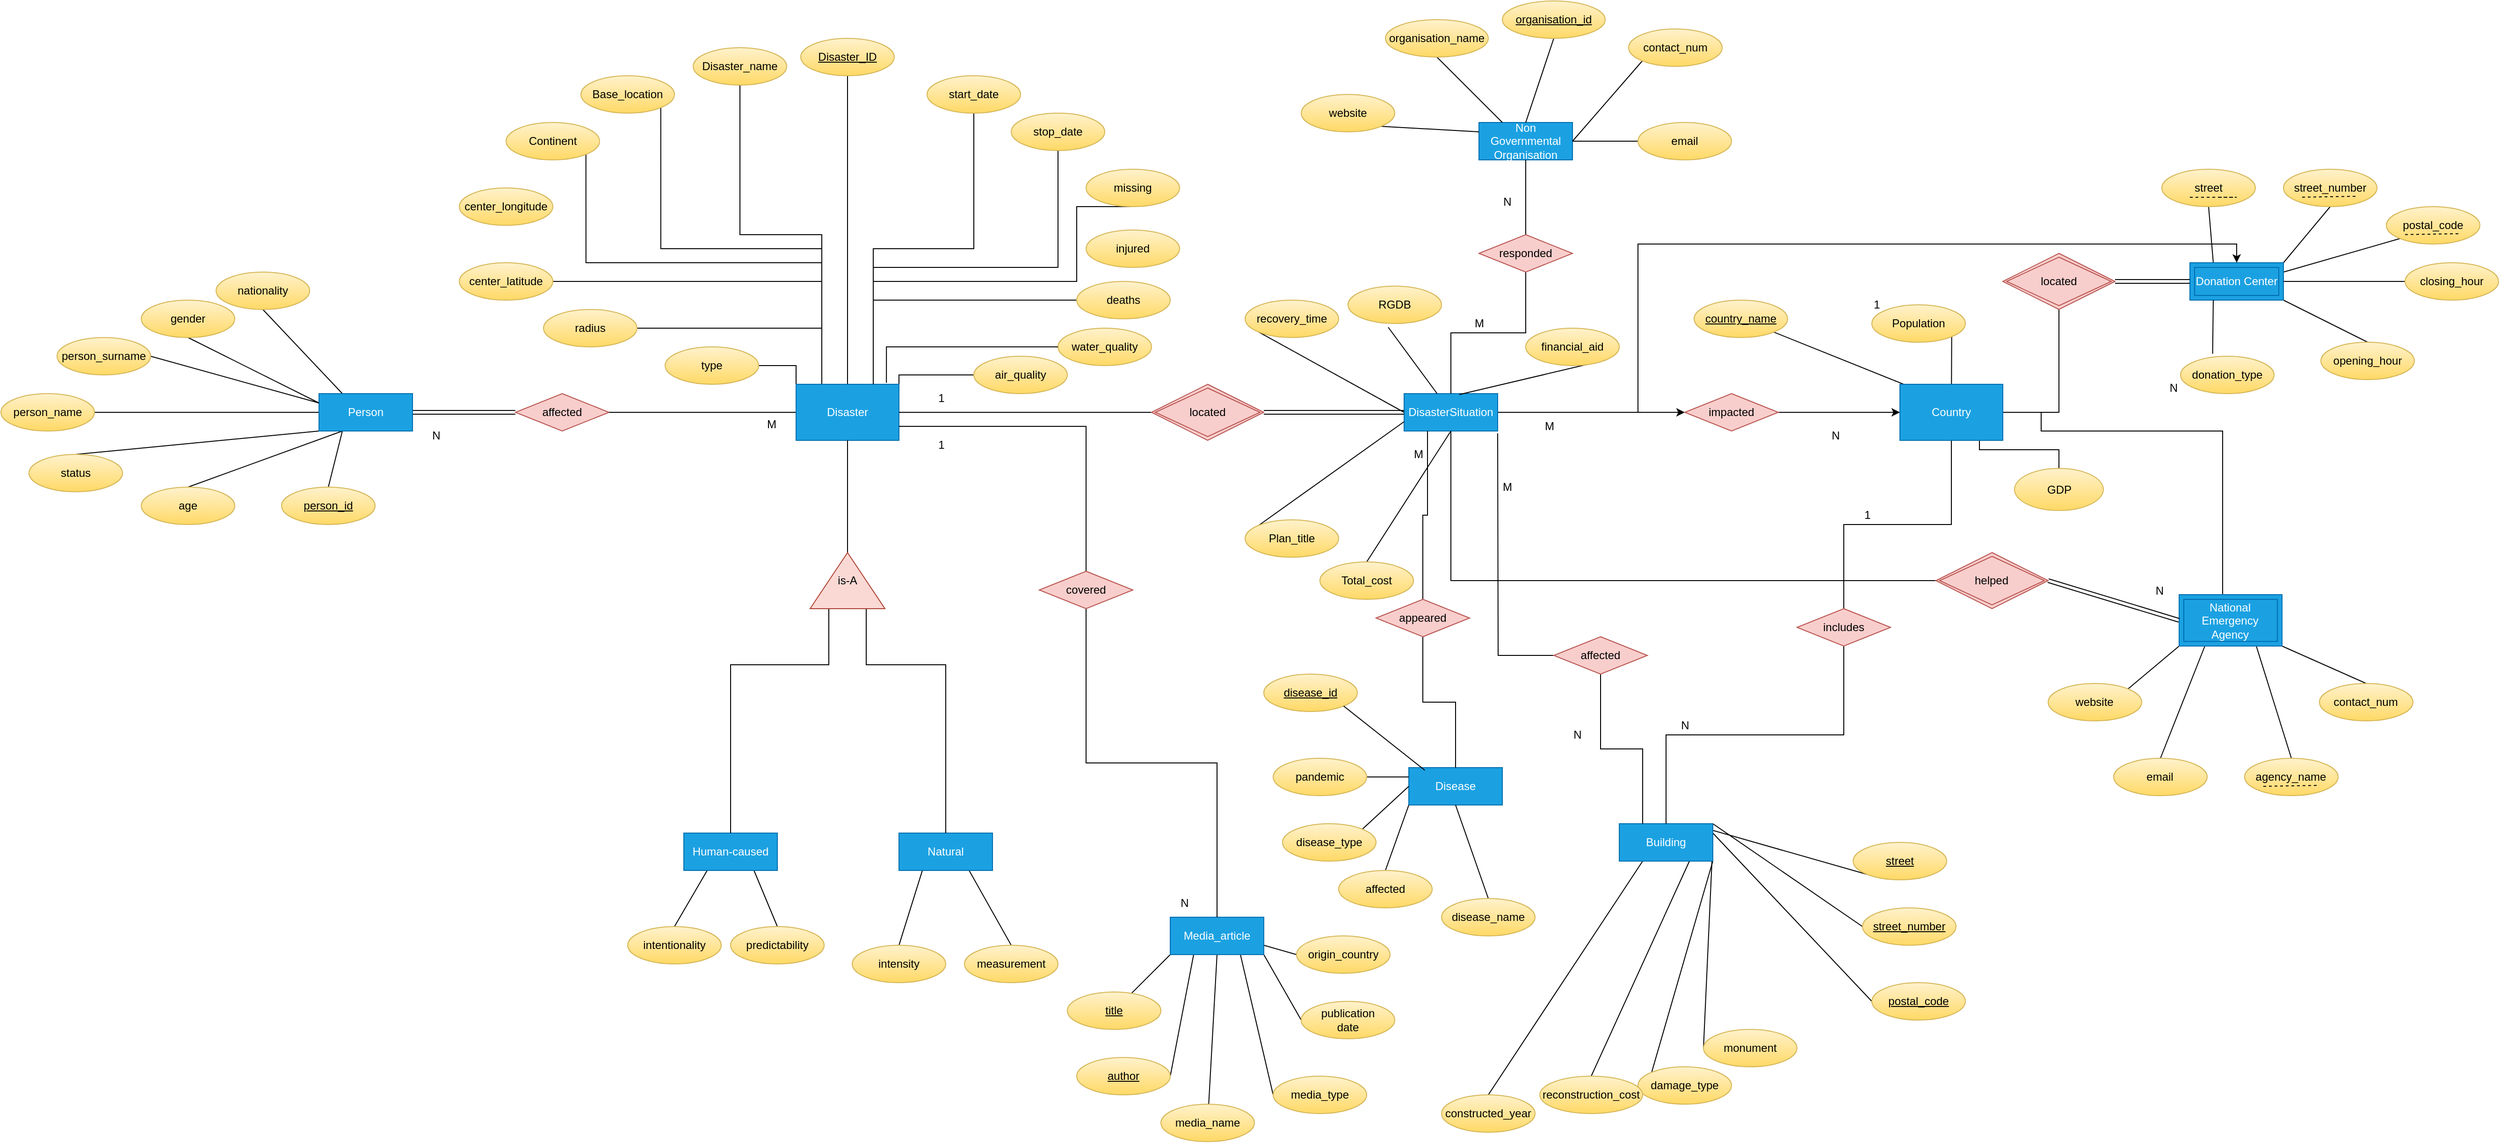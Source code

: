 <mxfile version="22.1.7" type="device">
  <diagram name="Σελίδα-1" id="XXK_sG6M0vR9gFs5EFHL">
    <mxGraphModel dx="2234" dy="1190" grid="1" gridSize="10" guides="1" tooltips="1" connect="1" arrows="1" fold="1" page="0" pageScale="1" pageWidth="827" pageHeight="1169" math="0" shadow="0">
      <root>
        <mxCell id="0" />
        <mxCell id="1" parent="0" />
        <mxCell id="qaQItvkB7voKcBvMmDc6-245" style="rounded=0;orthogonalLoop=1;jettySize=auto;html=1;exitX=1;exitY=1;exitDx=0;exitDy=0;entryX=0.5;entryY=0;entryDx=0;entryDy=0;endArrow=none;endFill=0;" parent="1" source="qaQItvkB7voKcBvMmDc6-5" target="qaQItvkB7voKcBvMmDc6-228" edge="1">
          <mxGeometry relative="1" as="geometry" />
        </mxCell>
        <mxCell id="qaQItvkB7voKcBvMmDc6-246" style="rounded=0;orthogonalLoop=1;jettySize=auto;html=1;exitX=1;exitY=0;exitDx=0;exitDy=0;entryX=0.5;entryY=1;entryDx=0;entryDy=0;endArrow=none;endFill=0;" parent="1" source="qaQItvkB7voKcBvMmDc6-5" target="qaQItvkB7voKcBvMmDc6-222" edge="1">
          <mxGeometry relative="1" as="geometry" />
        </mxCell>
        <mxCell id="qaQItvkB7voKcBvMmDc6-247" style="rounded=0;orthogonalLoop=1;jettySize=auto;html=1;exitX=0.25;exitY=0;exitDx=0;exitDy=0;entryX=0.5;entryY=1;entryDx=0;entryDy=0;endArrow=none;endFill=0;" parent="1" source="qaQItvkB7voKcBvMmDc6-5" target="qaQItvkB7voKcBvMmDc6-221" edge="1">
          <mxGeometry relative="1" as="geometry" />
        </mxCell>
        <mxCell id="qaQItvkB7voKcBvMmDc6-248" style="rounded=0;orthogonalLoop=1;jettySize=auto;html=1;exitX=1;exitY=0.25;exitDx=0;exitDy=0;entryX=0;entryY=1;entryDx=0;entryDy=0;endArrow=none;endFill=0;" parent="1" source="qaQItvkB7voKcBvMmDc6-5" target="qaQItvkB7voKcBvMmDc6-219" edge="1">
          <mxGeometry relative="1" as="geometry" />
        </mxCell>
        <mxCell id="qaQItvkB7voKcBvMmDc6-5" value="Donation Center" style="shape=ext;margin=3;double=1;whiteSpace=wrap;html=1;align=center;fillColor=#1ba1e2;fontColor=#ffffff;strokeColor=#006EAF;" parent="1" vertex="1">
          <mxGeometry x="1760" width="100" height="40" as="geometry" />
        </mxCell>
        <mxCell id="qaQItvkB7voKcBvMmDc6-72" style="edgeStyle=orthogonalEdgeStyle;rounded=0;orthogonalLoop=1;jettySize=auto;html=1;exitX=0;exitY=0.5;exitDx=0;exitDy=0;entryX=1;entryY=0.5;entryDx=0;entryDy=0;endArrow=none;endFill=0;shape=link;" parent="1" source="qaQItvkB7voKcBvMmDc6-11" target="qaQItvkB7voKcBvMmDc6-17" edge="1">
          <mxGeometry relative="1" as="geometry" />
        </mxCell>
        <mxCell id="qaQItvkB7voKcBvMmDc6-11" value="affected" style="shape=rhombus;perimeter=rhombusPerimeter;whiteSpace=wrap;html=1;align=center;fillColor=#f8cecc;strokeColor=#b85450;" parent="1" vertex="1">
          <mxGeometry x="-30" y="140" width="100" height="40" as="geometry" />
        </mxCell>
        <mxCell id="qaQItvkB7voKcBvMmDc6-32" style="edgeStyle=orthogonalEdgeStyle;rounded=0;orthogonalLoop=1;jettySize=auto;html=1;entryX=1;entryY=0.5;entryDx=0;entryDy=0;endArrow=none;endFill=0;" parent="1" source="qaQItvkB7voKcBvMmDc6-13" target="qaQItvkB7voKcBvMmDc6-11" edge="1">
          <mxGeometry relative="1" as="geometry" />
        </mxCell>
        <mxCell id="qaQItvkB7voKcBvMmDc6-157" style="edgeStyle=orthogonalEdgeStyle;rounded=0;orthogonalLoop=1;jettySize=auto;html=1;exitX=0.5;exitY=0;exitDx=0;exitDy=0;entryX=0.5;entryY=1;entryDx=0;entryDy=0;endArrow=none;endFill=0;" parent="1" source="qaQItvkB7voKcBvMmDc6-13" target="qaQItvkB7voKcBvMmDc6-15" edge="1">
          <mxGeometry relative="1" as="geometry" />
        </mxCell>
        <mxCell id="qaQItvkB7voKcBvMmDc6-159" style="edgeStyle=orthogonalEdgeStyle;rounded=0;orthogonalLoop=1;jettySize=auto;html=1;exitX=0.75;exitY=0;exitDx=0;exitDy=0;entryX=0.5;entryY=1;entryDx=0;entryDy=0;endArrow=none;endFill=0;" parent="1" source="qaQItvkB7voKcBvMmDc6-13" target="qaQItvkB7voKcBvMmDc6-154" edge="1">
          <mxGeometry relative="1" as="geometry" />
        </mxCell>
        <mxCell id="qaQItvkB7voKcBvMmDc6-160" style="edgeStyle=orthogonalEdgeStyle;rounded=0;orthogonalLoop=1;jettySize=auto;html=1;exitX=0.25;exitY=0;exitDx=0;exitDy=0;entryX=0.5;entryY=1;entryDx=0;entryDy=0;endArrow=none;endFill=0;" parent="1" source="qaQItvkB7voKcBvMmDc6-13" target="qaQItvkB7voKcBvMmDc6-150" edge="1">
          <mxGeometry relative="1" as="geometry" />
        </mxCell>
        <mxCell id="qaQItvkB7voKcBvMmDc6-161" style="edgeStyle=orthogonalEdgeStyle;rounded=0;orthogonalLoop=1;jettySize=auto;html=1;exitX=0.75;exitY=0;exitDx=0;exitDy=0;endArrow=none;endFill=0;" parent="1" source="qaQItvkB7voKcBvMmDc6-13" target="qaQItvkB7voKcBvMmDc6-82" edge="1">
          <mxGeometry relative="1" as="geometry" />
        </mxCell>
        <mxCell id="qaQItvkB7voKcBvMmDc6-162" style="edgeStyle=orthogonalEdgeStyle;rounded=0;orthogonalLoop=1;jettySize=auto;html=1;exitX=1;exitY=0;exitDx=0;exitDy=0;entryX=0;entryY=0.5;entryDx=0;entryDy=0;endArrow=none;endFill=0;" parent="1" source="qaQItvkB7voKcBvMmDc6-13" target="qaQItvkB7voKcBvMmDc6-145" edge="1">
          <mxGeometry relative="1" as="geometry">
            <Array as="points">
              <mxPoint x="380" y="120" />
            </Array>
          </mxGeometry>
        </mxCell>
        <mxCell id="qaQItvkB7voKcBvMmDc6-163" style="edgeStyle=orthogonalEdgeStyle;rounded=0;orthogonalLoop=1;jettySize=auto;html=1;exitX=0;exitY=0;exitDx=0;exitDy=0;entryX=1;entryY=0.5;entryDx=0;entryDy=0;endArrow=none;endFill=0;" parent="1" source="qaQItvkB7voKcBvMmDc6-13" target="qaQItvkB7voKcBvMmDc6-146" edge="1">
          <mxGeometry relative="1" as="geometry" />
        </mxCell>
        <mxCell id="qaQItvkB7voKcBvMmDc6-164" style="edgeStyle=orthogonalEdgeStyle;rounded=0;orthogonalLoop=1;jettySize=auto;html=1;exitX=0.25;exitY=0;exitDx=0;exitDy=0;entryX=1;entryY=1;entryDx=0;entryDy=0;endArrow=none;endFill=0;" parent="1" source="qaQItvkB7voKcBvMmDc6-13" target="qaQItvkB7voKcBvMmDc6-133" edge="1">
          <mxGeometry relative="1" as="geometry" />
        </mxCell>
        <mxCell id="qaQItvkB7voKcBvMmDc6-165" style="edgeStyle=orthogonalEdgeStyle;rounded=0;orthogonalLoop=1;jettySize=auto;html=1;exitX=0.25;exitY=0;exitDx=0;exitDy=0;entryX=1;entryY=1;entryDx=0;entryDy=0;endArrow=none;endFill=0;" parent="1" source="qaQItvkB7voKcBvMmDc6-13" target="qaQItvkB7voKcBvMmDc6-152" edge="1">
          <mxGeometry relative="1" as="geometry">
            <Array as="points">
              <mxPoint x="298" />
              <mxPoint x="45" />
            </Array>
          </mxGeometry>
        </mxCell>
        <mxCell id="qaQItvkB7voKcBvMmDc6-166" style="rounded=0;orthogonalLoop=1;jettySize=auto;html=1;exitX=0.25;exitY=0;exitDx=0;exitDy=0;entryX=1;entryY=0.5;entryDx=0;entryDy=0;edgeStyle=orthogonalEdgeStyle;endArrow=none;endFill=0;" parent="1" source="qaQItvkB7voKcBvMmDc6-13" target="qaQItvkB7voKcBvMmDc6-147" edge="1">
          <mxGeometry relative="1" as="geometry" />
        </mxCell>
        <mxCell id="qaQItvkB7voKcBvMmDc6-167" style="edgeStyle=orthogonalEdgeStyle;rounded=0;orthogonalLoop=1;jettySize=auto;html=1;exitX=0.25;exitY=0;exitDx=0;exitDy=0;entryX=1;entryY=0.5;entryDx=0;entryDy=0;endArrow=none;endFill=0;" parent="1" source="qaQItvkB7voKcBvMmDc6-13" target="qaQItvkB7voKcBvMmDc6-151" edge="1">
          <mxGeometry relative="1" as="geometry" />
        </mxCell>
        <mxCell id="qaQItvkB7voKcBvMmDc6-13" value="Disaster" style="whiteSpace=wrap;html=1;align=center;fillColor=#1ba1e2;strokeColor=#006EAF;fontColor=#ffffff;" parent="1" vertex="1">
          <mxGeometry x="270" y="130" width="110" height="60" as="geometry" />
        </mxCell>
        <mxCell id="qaQItvkB7voKcBvMmDc6-15" value="Disaster_ID" style="ellipse;whiteSpace=wrap;html=1;align=center;fontStyle=4;fillColor=#fff2cc;gradientColor=#ffd966;strokeColor=#d6b656;" parent="1" vertex="1">
          <mxGeometry x="275" y="-240" width="100" height="40" as="geometry" />
        </mxCell>
        <mxCell id="qaQItvkB7voKcBvMmDc6-196" style="rounded=0;orthogonalLoop=1;jettySize=auto;html=1;exitX=0.5;exitY=1;exitDx=0;exitDy=0;endArrow=none;endFill=0;" parent="1" source="qaQItvkB7voKcBvMmDc6-16" target="qaQItvkB7voKcBvMmDc6-190" edge="1">
          <mxGeometry relative="1" as="geometry" />
        </mxCell>
        <mxCell id="qaQItvkB7voKcBvMmDc6-197" style="rounded=0;orthogonalLoop=1;jettySize=auto;html=1;exitX=0.75;exitY=1;exitDx=0;exitDy=0;entryX=0;entryY=0.5;entryDx=0;entryDy=0;endArrow=none;endFill=0;" parent="1" source="qaQItvkB7voKcBvMmDc6-16" target="qaQItvkB7voKcBvMmDc6-189" edge="1">
          <mxGeometry relative="1" as="geometry" />
        </mxCell>
        <mxCell id="qaQItvkB7voKcBvMmDc6-198" style="rounded=0;orthogonalLoop=1;jettySize=auto;html=1;exitX=0.25;exitY=1;exitDx=0;exitDy=0;entryX=1;entryY=0.5;entryDx=0;entryDy=0;endArrow=none;endFill=0;" parent="1" source="qaQItvkB7voKcBvMmDc6-16" target="qaQItvkB7voKcBvMmDc6-188" edge="1">
          <mxGeometry relative="1" as="geometry" />
        </mxCell>
        <mxCell id="qaQItvkB7voKcBvMmDc6-199" style="rounded=0;orthogonalLoop=1;jettySize=auto;html=1;exitX=1;exitY=1;exitDx=0;exitDy=0;entryX=0;entryY=0.5;entryDx=0;entryDy=0;endArrow=none;endFill=0;" parent="1" source="qaQItvkB7voKcBvMmDc6-16" target="qaQItvkB7voKcBvMmDc6-191" edge="1">
          <mxGeometry relative="1" as="geometry" />
        </mxCell>
        <mxCell id="qaQItvkB7voKcBvMmDc6-200" style="rounded=0;orthogonalLoop=1;jettySize=auto;html=1;exitX=0;exitY=1;exitDx=0;exitDy=0;endArrow=none;endFill=0;" parent="1" source="qaQItvkB7voKcBvMmDc6-16" target="qaQItvkB7voKcBvMmDc6-187" edge="1">
          <mxGeometry relative="1" as="geometry" />
        </mxCell>
        <mxCell id="qaQItvkB7voKcBvMmDc6-201" style="rounded=0;orthogonalLoop=1;jettySize=auto;html=1;exitX=1;exitY=0.75;exitDx=0;exitDy=0;entryX=0;entryY=0.5;entryDx=0;entryDy=0;endArrow=none;endFill=0;" parent="1" source="qaQItvkB7voKcBvMmDc6-16" target="qaQItvkB7voKcBvMmDc6-192" edge="1">
          <mxGeometry relative="1" as="geometry" />
        </mxCell>
        <mxCell id="qaQItvkB7voKcBvMmDc6-16" value="Media_article" style="whiteSpace=wrap;html=1;align=center;fillColor=#1ba1e2;strokeColor=#006EAF;fontColor=#ffffff;" parent="1" vertex="1">
          <mxGeometry x="670" y="700" width="100" height="40" as="geometry" />
        </mxCell>
        <mxCell id="qaQItvkB7voKcBvMmDc6-176" style="rounded=0;orthogonalLoop=1;jettySize=auto;html=1;exitX=0.25;exitY=0;exitDx=0;exitDy=0;entryX=0.5;entryY=1;entryDx=0;entryDy=0;endArrow=none;endFill=0;" parent="1" source="qaQItvkB7voKcBvMmDc6-17" target="qaQItvkB7voKcBvMmDc6-169" edge="1">
          <mxGeometry relative="1" as="geometry" />
        </mxCell>
        <mxCell id="qaQItvkB7voKcBvMmDc6-180" style="edgeStyle=orthogonalEdgeStyle;rounded=0;orthogonalLoop=1;jettySize=auto;html=1;exitX=0;exitY=0.5;exitDx=0;exitDy=0;entryX=1;entryY=0.5;entryDx=0;entryDy=0;endArrow=none;endFill=0;" parent="1" source="qaQItvkB7voKcBvMmDc6-17" target="qaQItvkB7voKcBvMmDc6-137" edge="1">
          <mxGeometry relative="1" as="geometry" />
        </mxCell>
        <mxCell id="qaQItvkB7voKcBvMmDc6-181" style="rounded=0;orthogonalLoop=1;jettySize=auto;html=1;exitX=0;exitY=0.25;exitDx=0;exitDy=0;entryX=0.5;entryY=1;entryDx=0;entryDy=0;endArrow=none;endFill=0;" parent="1" source="qaQItvkB7voKcBvMmDc6-17" target="qaQItvkB7voKcBvMmDc6-135" edge="1">
          <mxGeometry relative="1" as="geometry" />
        </mxCell>
        <mxCell id="qaQItvkB7voKcBvMmDc6-182" style="rounded=0;orthogonalLoop=1;jettySize=auto;html=1;exitX=0.25;exitY=1;exitDx=0;exitDy=0;entryX=0.5;entryY=0;entryDx=0;entryDy=0;endArrow=none;endFill=0;" parent="1" source="qaQItvkB7voKcBvMmDc6-17" target="qaQItvkB7voKcBvMmDc6-171" edge="1">
          <mxGeometry relative="1" as="geometry" />
        </mxCell>
        <mxCell id="qaQItvkB7voKcBvMmDc6-183" style="rounded=0;orthogonalLoop=1;jettySize=auto;html=1;exitX=0;exitY=1;exitDx=0;exitDy=0;entryX=0.5;entryY=0;entryDx=0;entryDy=0;endArrow=none;endFill=0;" parent="1" source="qaQItvkB7voKcBvMmDc6-17" target="qaQItvkB7voKcBvMmDc6-136" edge="1">
          <mxGeometry relative="1" as="geometry" />
        </mxCell>
        <mxCell id="qaQItvkB7voKcBvMmDc6-184" style="rounded=0;orthogonalLoop=1;jettySize=auto;html=1;exitX=0.25;exitY=1;exitDx=0;exitDy=0;entryX=0.5;entryY=0;entryDx=0;entryDy=0;endArrow=none;endFill=0;" parent="1" source="qaQItvkB7voKcBvMmDc6-17" target="qaQItvkB7voKcBvMmDc6-172" edge="1">
          <mxGeometry relative="1" as="geometry" />
        </mxCell>
        <mxCell id="qaQItvkB7voKcBvMmDc6-17" value="Person" style="whiteSpace=wrap;html=1;align=center;fillColor=#1ba1e2;strokeColor=#006EAF;fontColor=#ffffff;" parent="1" vertex="1">
          <mxGeometry x="-240" y="140" width="100" height="40" as="geometry" />
        </mxCell>
        <mxCell id="qaQItvkB7voKcBvMmDc6-131" style="rounded=0;orthogonalLoop=1;jettySize=auto;html=1;exitX=0.75;exitY=1;exitDx=0;exitDy=0;entryX=0.5;entryY=0;entryDx=0;entryDy=0;endArrow=none;endFill=0;" parent="1" source="qaQItvkB7voKcBvMmDc6-18" target="qaQItvkB7voKcBvMmDc6-125" edge="1">
          <mxGeometry relative="1" as="geometry" />
        </mxCell>
        <mxCell id="qaQItvkB7voKcBvMmDc6-132" style="rounded=0;orthogonalLoop=1;jettySize=auto;html=1;exitX=0.25;exitY=1;exitDx=0;exitDy=0;entryX=0.5;entryY=0;entryDx=0;entryDy=0;endArrow=none;endFill=0;" parent="1" source="qaQItvkB7voKcBvMmDc6-18" target="qaQItvkB7voKcBvMmDc6-124" edge="1">
          <mxGeometry relative="1" as="geometry" />
        </mxCell>
        <mxCell id="qaQItvkB7voKcBvMmDc6-18" value="Human-caused" style="whiteSpace=wrap;html=1;align=center;fillColor=#1ba1e2;strokeColor=#006EAF;fontColor=#ffffff;" parent="1" vertex="1">
          <mxGeometry x="150" y="610" width="100" height="40" as="geometry" />
        </mxCell>
        <mxCell id="qaQItvkB7voKcBvMmDc6-129" style="rounded=0;orthogonalLoop=1;jettySize=auto;html=1;exitX=0.75;exitY=1;exitDx=0;exitDy=0;entryX=0.5;entryY=0;entryDx=0;entryDy=0;endArrow=none;endFill=0;" parent="1" source="qaQItvkB7voKcBvMmDc6-19" target="qaQItvkB7voKcBvMmDc6-127" edge="1">
          <mxGeometry relative="1" as="geometry" />
        </mxCell>
        <mxCell id="qaQItvkB7voKcBvMmDc6-130" style="rounded=0;orthogonalLoop=1;jettySize=auto;html=1;exitX=0.25;exitY=1;exitDx=0;exitDy=0;entryX=0.5;entryY=0;entryDx=0;entryDy=0;endArrow=none;endFill=0;" parent="1" source="qaQItvkB7voKcBvMmDc6-19" target="qaQItvkB7voKcBvMmDc6-126" edge="1">
          <mxGeometry relative="1" as="geometry" />
        </mxCell>
        <mxCell id="qaQItvkB7voKcBvMmDc6-19" value="Natural" style="whiteSpace=wrap;html=1;align=center;fillColor=#1ba1e2;strokeColor=#006EAF;fontColor=#ffffff;" parent="1" vertex="1">
          <mxGeometry x="380" y="610" width="100" height="40" as="geometry" />
        </mxCell>
        <mxCell id="qaQItvkB7voKcBvMmDc6-42" style="edgeStyle=orthogonalEdgeStyle;rounded=0;orthogonalLoop=1;jettySize=auto;html=1;exitX=0.5;exitY=0;exitDx=0;exitDy=0;entryX=0.5;entryY=1;entryDx=0;entryDy=0;endArrow=none;endFill=0;" parent="1" source="qaQItvkB7voKcBvMmDc6-58" target="st0b_2_PCcB2jMEgGyTH-7" edge="1">
          <mxGeometry relative="1" as="geometry" />
        </mxCell>
        <mxCell id="qaQItvkB7voKcBvMmDc6-275" style="rounded=0;orthogonalLoop=1;jettySize=auto;html=1;exitX=0.75;exitY=0;exitDx=0;exitDy=0;entryX=0;entryY=1;entryDx=0;entryDy=0;endArrow=none;endFill=0;" parent="1" source="qaQItvkB7voKcBvMmDc6-20" target="qaQItvkB7voKcBvMmDc6-266" edge="1">
          <mxGeometry relative="1" as="geometry" />
        </mxCell>
        <mxCell id="qaQItvkB7voKcBvMmDc6-276" style="rounded=0;orthogonalLoop=1;jettySize=auto;html=1;exitX=1;exitY=0;exitDx=0;exitDy=0;entryX=0;entryY=0.5;entryDx=0;entryDy=0;endArrow=none;endFill=0;" parent="1" source="qaQItvkB7voKcBvMmDc6-20" target="qaQItvkB7voKcBvMmDc6-267" edge="1">
          <mxGeometry relative="1" as="geometry" />
        </mxCell>
        <mxCell id="qaQItvkB7voKcBvMmDc6-277" style="rounded=0;orthogonalLoop=1;jettySize=auto;html=1;exitX=1;exitY=0.25;exitDx=0;exitDy=0;entryX=0;entryY=0.5;entryDx=0;entryDy=0;endArrow=none;endFill=0;" parent="1" source="qaQItvkB7voKcBvMmDc6-20" target="qaQItvkB7voKcBvMmDc6-268" edge="1">
          <mxGeometry relative="1" as="geometry" />
        </mxCell>
        <mxCell id="qaQItvkB7voKcBvMmDc6-278" style="rounded=0;orthogonalLoop=1;jettySize=auto;html=1;exitX=1;exitY=0.5;exitDx=0;exitDy=0;entryX=0;entryY=0.5;entryDx=0;entryDy=0;endArrow=none;endFill=0;" parent="1" source="qaQItvkB7voKcBvMmDc6-20" target="qaQItvkB7voKcBvMmDc6-270" edge="1">
          <mxGeometry relative="1" as="geometry" />
        </mxCell>
        <mxCell id="qaQItvkB7voKcBvMmDc6-279" style="rounded=0;orthogonalLoop=1;jettySize=auto;html=1;exitX=1;exitY=1;exitDx=0;exitDy=0;entryX=0;entryY=0;entryDx=0;entryDy=0;endArrow=none;endFill=0;" parent="1" source="qaQItvkB7voKcBvMmDc6-20" target="qaQItvkB7voKcBvMmDc6-269" edge="1">
          <mxGeometry relative="1" as="geometry" />
        </mxCell>
        <mxCell id="qaQItvkB7voKcBvMmDc6-280" style="rounded=0;orthogonalLoop=1;jettySize=auto;html=1;exitX=0.75;exitY=1;exitDx=0;exitDy=0;entryX=0.5;entryY=0;entryDx=0;entryDy=0;endArrow=none;endFill=0;" parent="1" source="qaQItvkB7voKcBvMmDc6-20" target="qaQItvkB7voKcBvMmDc6-272" edge="1">
          <mxGeometry relative="1" as="geometry" />
        </mxCell>
        <mxCell id="qaQItvkB7voKcBvMmDc6-281" style="rounded=0;orthogonalLoop=1;jettySize=auto;html=1;exitX=0.25;exitY=1;exitDx=0;exitDy=0;entryX=0.5;entryY=0;entryDx=0;entryDy=0;endArrow=none;endFill=0;" parent="1" source="qaQItvkB7voKcBvMmDc6-20" target="qaQItvkB7voKcBvMmDc6-271" edge="1">
          <mxGeometry relative="1" as="geometry" />
        </mxCell>
        <mxCell id="qaQItvkB7voKcBvMmDc6-20" value="Building" style="whiteSpace=wrap;html=1;align=center;fillColor=#1ba1e2;strokeColor=#006EAF;fontColor=#ffffff;" parent="1" vertex="1">
          <mxGeometry x="1150" y="600" width="100" height="40" as="geometry" />
        </mxCell>
        <mxCell id="qaQItvkB7voKcBvMmDc6-39" style="edgeStyle=orthogonalEdgeStyle;rounded=0;orthogonalLoop=1;jettySize=auto;html=1;exitX=0;exitY=0.5;exitDx=0;exitDy=0;entryX=1;entryY=0.5;entryDx=0;entryDy=0;endArrow=none;endFill=0;" parent="1" source="st0b_2_PCcB2jMEgGyTH-15" target="qaQItvkB7voKcBvMmDc6-13" edge="1">
          <mxGeometry relative="1" as="geometry">
            <mxPoint x="370" y="170" as="targetPoint" />
            <mxPoint x="720" y="160" as="sourcePoint" />
          </mxGeometry>
        </mxCell>
        <mxCell id="st0b_2_PCcB2jMEgGyTH-12" style="edgeStyle=orthogonalEdgeStyle;rounded=0;orthogonalLoop=1;jettySize=auto;html=1;" edge="1" parent="1" source="qaQItvkB7voKcBvMmDc6-21" target="st0b_2_PCcB2jMEgGyTH-11">
          <mxGeometry relative="1" as="geometry" />
        </mxCell>
        <mxCell id="st0b_2_PCcB2jMEgGyTH-19" style="edgeStyle=orthogonalEdgeStyle;rounded=0;orthogonalLoop=1;jettySize=auto;html=1;entryX=0.5;entryY=0;entryDx=0;entryDy=0;" edge="1" parent="1" source="qaQItvkB7voKcBvMmDc6-21" target="qaQItvkB7voKcBvMmDc6-5">
          <mxGeometry relative="1" as="geometry">
            <Array as="points">
              <mxPoint x="1170" y="160" />
              <mxPoint x="1170" y="-20" />
              <mxPoint x="1810" y="-20" />
            </Array>
          </mxGeometry>
        </mxCell>
        <mxCell id="st0b_2_PCcB2jMEgGyTH-20" style="edgeStyle=orthogonalEdgeStyle;rounded=0;orthogonalLoop=1;jettySize=auto;html=1;entryX=0;entryY=0.5;entryDx=0;entryDy=0;endArrow=none;endFill=0;" edge="1" parent="1" source="qaQItvkB7voKcBvMmDc6-21" target="qaQItvkB7voKcBvMmDc6-103">
          <mxGeometry relative="1" as="geometry">
            <Array as="points">
              <mxPoint x="1140" y="340" />
              <mxPoint x="1470" y="340" />
              <mxPoint x="1470" y="330" />
            </Array>
          </mxGeometry>
        </mxCell>
        <mxCell id="qaQItvkB7voKcBvMmDc6-21" value="DisasterSituation" style="whiteSpace=wrap;html=1;align=center;fillColor=#1ba1e2;strokeColor=#006EAF;fontColor=#ffffff;" parent="1" vertex="1">
          <mxGeometry x="920" y="140" width="100" height="40" as="geometry" />
        </mxCell>
        <mxCell id="qaQItvkB7voKcBvMmDc6-33" value="M" style="resizable=0;html=1;whiteSpace=wrap;align=right;verticalAlign=bottom;" parent="1" connectable="0" vertex="1">
          <mxGeometry x="250" y="100" as="geometry">
            <mxPoint y="81" as="offset" />
          </mxGeometry>
        </mxCell>
        <mxCell id="qaQItvkB7voKcBvMmDc6-40" value="Disease" style="whiteSpace=wrap;html=1;align=center;fillColor=#1ba1e2;strokeColor=#006EAF;fontColor=#ffffff;" parent="1" vertex="1">
          <mxGeometry x="925" y="540" width="100" height="40" as="geometry" />
        </mxCell>
        <mxCell id="qaQItvkB7voKcBvMmDc6-45" value="Non Governmental Organisation" style="whiteSpace=wrap;html=1;align=center;fillColor=#1ba1e2;strokeColor=#006EAF;fontColor=#ffffff;" parent="1" vertex="1">
          <mxGeometry x="1000" y="-150" width="100" height="40" as="geometry" />
        </mxCell>
        <mxCell id="qaQItvkB7voKcBvMmDc6-240" style="rounded=0;orthogonalLoop=1;jettySize=auto;html=1;exitX=0;exitY=1;exitDx=0;exitDy=0;entryX=1;entryY=0;entryDx=0;entryDy=0;endArrow=none;endFill=0;" parent="1" source="qaQItvkB7voKcBvMmDc6-47" target="qaQItvkB7voKcBvMmDc6-224" edge="1">
          <mxGeometry relative="1" as="geometry" />
        </mxCell>
        <mxCell id="qaQItvkB7voKcBvMmDc6-241" style="rounded=0;orthogonalLoop=1;jettySize=auto;html=1;exitX=0.25;exitY=1;exitDx=0;exitDy=0;entryX=0.5;entryY=0;entryDx=0;entryDy=0;endArrow=none;endFill=0;" parent="1" source="qaQItvkB7voKcBvMmDc6-47" target="qaQItvkB7voKcBvMmDc6-226" edge="1">
          <mxGeometry relative="1" as="geometry" />
        </mxCell>
        <mxCell id="qaQItvkB7voKcBvMmDc6-242" style="rounded=0;orthogonalLoop=1;jettySize=auto;html=1;exitX=0.75;exitY=1;exitDx=0;exitDy=0;entryX=0.5;entryY=0;entryDx=0;entryDy=0;endArrow=none;endFill=0;" parent="1" source="qaQItvkB7voKcBvMmDc6-47" target="qaQItvkB7voKcBvMmDc6-225" edge="1">
          <mxGeometry relative="1" as="geometry" />
        </mxCell>
        <mxCell id="qaQItvkB7voKcBvMmDc6-243" style="rounded=0;orthogonalLoop=1;jettySize=auto;html=1;exitX=1;exitY=1;exitDx=0;exitDy=0;entryX=0.5;entryY=0;entryDx=0;entryDy=0;endArrow=none;endFill=0;" parent="1" source="qaQItvkB7voKcBvMmDc6-47" target="qaQItvkB7voKcBvMmDc6-223" edge="1">
          <mxGeometry relative="1" as="geometry" />
        </mxCell>
        <mxCell id="st0b_2_PCcB2jMEgGyTH-14" style="edgeStyle=orthogonalEdgeStyle;rounded=0;orthogonalLoop=1;jettySize=auto;html=1;endArrow=none;endFill=0;" edge="1" parent="1" source="qaQItvkB7voKcBvMmDc6-47">
          <mxGeometry relative="1" as="geometry">
            <mxPoint x="1600" y="160" as="targetPoint" />
            <Array as="points">
              <mxPoint x="1795" y="180" />
              <mxPoint x="1601" y="180" />
            </Array>
          </mxGeometry>
        </mxCell>
        <mxCell id="qaQItvkB7voKcBvMmDc6-47" value="National Emergency Agency" style="shape=ext;margin=3;double=1;whiteSpace=wrap;html=1;align=center;fillColor=#1ba1e2;fontColor=#ffffff;strokeColor=#006EAF;" parent="1" vertex="1">
          <mxGeometry x="1748.49" y="355" width="110" height="55" as="geometry" />
        </mxCell>
        <mxCell id="qaQItvkB7voKcBvMmDc6-193" style="edgeStyle=orthogonalEdgeStyle;rounded=0;orthogonalLoop=1;jettySize=auto;html=1;exitX=1;exitY=0.5;exitDx=0;exitDy=0;entryX=0;entryY=0.5;entryDx=0;entryDy=0;endArrow=none;endFill=0;shape=link;" parent="1" source="st0b_2_PCcB2jMEgGyTH-15" target="qaQItvkB7voKcBvMmDc6-21" edge="1">
          <mxGeometry relative="1" as="geometry">
            <mxPoint x="930" y="160.444" as="targetPoint" />
            <mxPoint x="820" y="160" as="sourcePoint" />
          </mxGeometry>
        </mxCell>
        <mxCell id="qaQItvkB7voKcBvMmDc6-59" value="" style="edgeStyle=orthogonalEdgeStyle;rounded=0;orthogonalLoop=1;jettySize=auto;html=1;exitX=0.5;exitY=0;exitDx=0;exitDy=0;entryX=0.5;entryY=1;entryDx=0;entryDy=0;endArrow=none;endFill=0;" parent="1" source="qaQItvkB7voKcBvMmDc6-20" target="qaQItvkB7voKcBvMmDc6-58" edge="1">
          <mxGeometry relative="1" as="geometry">
            <mxPoint x="1250" y="410" as="sourcePoint" />
            <mxPoint x="1135" y="150" as="targetPoint" />
          </mxGeometry>
        </mxCell>
        <mxCell id="qaQItvkB7voKcBvMmDc6-58" value="includes" style="shape=rhombus;perimeter=rhombusPerimeter;whiteSpace=wrap;html=1;align=center;fillColor=#f8cecc;strokeColor=#b85450;" parent="1" vertex="1">
          <mxGeometry x="1340" y="370" width="100" height="40" as="geometry" />
        </mxCell>
        <mxCell id="qaQItvkB7voKcBvMmDc6-61" style="edgeStyle=orthogonalEdgeStyle;rounded=0;orthogonalLoop=1;jettySize=auto;html=1;exitX=0.5;exitY=1;exitDx=0;exitDy=0;entryX=0.5;entryY=0;entryDx=0;entryDy=0;endArrow=none;endFill=0;" parent="1" source="qaQItvkB7voKcBvMmDc6-60" target="qaQItvkB7voKcBvMmDc6-40" edge="1">
          <mxGeometry relative="1" as="geometry" />
        </mxCell>
        <mxCell id="qaQItvkB7voKcBvMmDc6-62" style="edgeStyle=orthogonalEdgeStyle;rounded=0;orthogonalLoop=1;jettySize=auto;html=1;exitX=0.5;exitY=0;exitDx=0;exitDy=0;entryX=0.25;entryY=1;entryDx=0;entryDy=0;endArrow=none;endFill=0;" parent="1" source="qaQItvkB7voKcBvMmDc6-60" target="qaQItvkB7voKcBvMmDc6-21" edge="1">
          <mxGeometry relative="1" as="geometry" />
        </mxCell>
        <mxCell id="qaQItvkB7voKcBvMmDc6-60" value="appeared" style="shape=rhombus;perimeter=rhombusPerimeter;whiteSpace=wrap;html=1;align=center;fillColor=#f8cecc;strokeColor=#b85450;" parent="1" vertex="1">
          <mxGeometry x="890" y="360" width="100" height="40" as="geometry" />
        </mxCell>
        <mxCell id="qaQItvkB7voKcBvMmDc6-73" value="N" style="text;html=1;align=center;verticalAlign=middle;resizable=0;points=[];autosize=1;strokeColor=none;fillColor=none;" parent="1" vertex="1">
          <mxGeometry x="-130" y="170" width="30" height="30" as="geometry" />
        </mxCell>
        <mxCell id="qaQItvkB7voKcBvMmDc6-76" style="edgeStyle=orthogonalEdgeStyle;rounded=0;orthogonalLoop=1;jettySize=auto;html=1;exitX=1;exitY=0.5;exitDx=0;exitDy=0;entryX=0.5;entryY=1;entryDx=0;entryDy=0;endArrow=none;endFill=0;" parent="1" source="qaQItvkB7voKcBvMmDc6-74" target="qaQItvkB7voKcBvMmDc6-13" edge="1">
          <mxGeometry relative="1" as="geometry" />
        </mxCell>
        <mxCell id="qaQItvkB7voKcBvMmDc6-77" style="edgeStyle=orthogonalEdgeStyle;rounded=0;orthogonalLoop=1;jettySize=auto;html=1;exitX=0;exitY=0.25;exitDx=0;exitDy=0;entryX=0.5;entryY=0;entryDx=0;entryDy=0;endArrow=none;endFill=0;" parent="1" source="qaQItvkB7voKcBvMmDc6-74" target="qaQItvkB7voKcBvMmDc6-18" edge="1">
          <mxGeometry relative="1" as="geometry">
            <Array as="points">
              <mxPoint x="305" y="430" />
              <mxPoint x="200" y="430" />
            </Array>
          </mxGeometry>
        </mxCell>
        <mxCell id="qaQItvkB7voKcBvMmDc6-78" style="edgeStyle=orthogonalEdgeStyle;rounded=0;orthogonalLoop=1;jettySize=auto;html=1;exitX=0;exitY=0.75;exitDx=0;exitDy=0;endArrow=none;endFill=0;" parent="1" source="qaQItvkB7voKcBvMmDc6-74" target="qaQItvkB7voKcBvMmDc6-19" edge="1">
          <mxGeometry relative="1" as="geometry">
            <Array as="points">
              <mxPoint x="345" y="430" />
              <mxPoint x="430" y="430" />
            </Array>
          </mxGeometry>
        </mxCell>
        <mxCell id="qaQItvkB7voKcBvMmDc6-74" value="is-A" style="triangle;whiteSpace=wrap;html=1;direction=north;fillColor=#fad9d5;strokeColor=#ae4132;" parent="1" vertex="1">
          <mxGeometry x="285" y="310" width="80" height="60" as="geometry" />
        </mxCell>
        <mxCell id="qaQItvkB7voKcBvMmDc6-80" style="edgeStyle=orthogonalEdgeStyle;rounded=0;orthogonalLoop=1;jettySize=auto;html=1;exitX=0.5;exitY=0;exitDx=0;exitDy=0;entryX=1;entryY=0.75;entryDx=0;entryDy=0;endArrow=none;endFill=0;" parent="1" source="qaQItvkB7voKcBvMmDc6-79" target="qaQItvkB7voKcBvMmDc6-13" edge="1">
          <mxGeometry relative="1" as="geometry" />
        </mxCell>
        <mxCell id="qaQItvkB7voKcBvMmDc6-81" style="edgeStyle=orthogonalEdgeStyle;rounded=0;orthogonalLoop=1;jettySize=auto;html=1;exitX=0.5;exitY=1;exitDx=0;exitDy=0;endArrow=none;endFill=0;" parent="1" source="qaQItvkB7voKcBvMmDc6-79" target="qaQItvkB7voKcBvMmDc6-16" edge="1">
          <mxGeometry relative="1" as="geometry">
            <mxPoint x="550" y="480" as="sourcePoint" />
          </mxGeometry>
        </mxCell>
        <mxCell id="qaQItvkB7voKcBvMmDc6-79" value="covered" style="shape=rhombus;perimeter=rhombusPerimeter;whiteSpace=wrap;html=1;align=center;fillColor=#f8cecc;strokeColor=#b85450;" parent="1" vertex="1">
          <mxGeometry x="530" y="330" width="100" height="40" as="geometry" />
        </mxCell>
        <mxCell id="qaQItvkB7voKcBvMmDc6-82" value="stop_date" style="ellipse;whiteSpace=wrap;html=1;align=center;fillColor=#fff2cc;strokeColor=#d6b656;gradientColor=#ffd966;" parent="1" vertex="1">
          <mxGeometry x="500" y="-160" width="100" height="40" as="geometry" />
        </mxCell>
        <mxCell id="qaQItvkB7voKcBvMmDc6-83" value="1" style="text;html=1;align=center;verticalAlign=middle;resizable=0;points=[];autosize=1;strokeColor=none;fillColor=none;" parent="1" vertex="1">
          <mxGeometry x="410" y="180" width="30" height="30" as="geometry" />
        </mxCell>
        <mxCell id="qaQItvkB7voKcBvMmDc6-84" value="N" style="text;html=1;align=center;verticalAlign=middle;resizable=0;points=[];autosize=1;strokeColor=none;fillColor=none;" parent="1" vertex="1">
          <mxGeometry x="670" y="670" width="30" height="30" as="geometry" />
        </mxCell>
        <mxCell id="qaQItvkB7voKcBvMmDc6-86" value="M" style="text;html=1;align=center;verticalAlign=middle;resizable=0;points=[];autosize=1;strokeColor=none;fillColor=none;" parent="1" vertex="1">
          <mxGeometry x="1060" y="160" width="30" height="30" as="geometry" />
        </mxCell>
        <mxCell id="qaQItvkB7voKcBvMmDc6-87" value="N&lt;span style=&quot;white-space: pre;&quot;&gt;&#x9;&lt;/span&gt;" style="text;html=1;align=center;verticalAlign=middle;resizable=0;points=[];autosize=1;strokeColor=none;fillColor=none;" parent="1" vertex="1">
          <mxGeometry x="1365" y="170" width="50" height="30" as="geometry" />
        </mxCell>
        <mxCell id="qaQItvkB7voKcBvMmDc6-88" value="N" style="text;html=1;align=center;verticalAlign=middle;resizable=0;points=[];autosize=1;strokeColor=none;fillColor=none;" parent="1" vertex="1">
          <mxGeometry x="1090" y="490" width="30" height="30" as="geometry" />
        </mxCell>
        <mxCell id="qaQItvkB7voKcBvMmDc6-89" value="N" style="text;html=1;align=center;verticalAlign=middle;resizable=0;points=[];autosize=1;strokeColor=none;fillColor=none;" parent="1" vertex="1">
          <mxGeometry x="1205" y="480" width="30" height="30" as="geometry" />
        </mxCell>
        <mxCell id="qaQItvkB7voKcBvMmDc6-90" value="M" style="text;html=1;align=center;verticalAlign=middle;resizable=0;points=[];autosize=1;strokeColor=none;fillColor=none;" parent="1" vertex="1">
          <mxGeometry x="985" y="50" width="30" height="30" as="geometry" />
        </mxCell>
        <mxCell id="qaQItvkB7voKcBvMmDc6-92" style="edgeStyle=orthogonalEdgeStyle;rounded=0;orthogonalLoop=1;jettySize=auto;html=1;exitX=0.5;exitY=0;exitDx=0;exitDy=0;entryX=0.5;entryY=1;entryDx=0;entryDy=0;endArrow=none;endFill=0;" parent="1" source="qaQItvkB7voKcBvMmDc6-91" target="qaQItvkB7voKcBvMmDc6-45" edge="1">
          <mxGeometry relative="1" as="geometry" />
        </mxCell>
        <mxCell id="qaQItvkB7voKcBvMmDc6-93" style="edgeStyle=orthogonalEdgeStyle;rounded=0;orthogonalLoop=1;jettySize=auto;html=1;exitX=0.5;exitY=1;exitDx=0;exitDy=0;endArrow=none;endFill=0;" parent="1" source="qaQItvkB7voKcBvMmDc6-91" target="qaQItvkB7voKcBvMmDc6-21" edge="1">
          <mxGeometry relative="1" as="geometry" />
        </mxCell>
        <mxCell id="qaQItvkB7voKcBvMmDc6-91" value="responded" style="shape=rhombus;perimeter=rhombusPerimeter;whiteSpace=wrap;html=1;align=center;fillColor=#f8cecc;strokeColor=#b85450;" parent="1" vertex="1">
          <mxGeometry x="1000" y="-30" width="100" height="40" as="geometry" />
        </mxCell>
        <mxCell id="qaQItvkB7voKcBvMmDc6-95" value="N" style="text;html=1;align=center;verticalAlign=middle;resizable=0;points=[];autosize=1;strokeColor=none;fillColor=none;" parent="1" vertex="1">
          <mxGeometry x="1015" y="-80" width="30" height="30" as="geometry" />
        </mxCell>
        <mxCell id="qaQItvkB7voKcBvMmDc6-98" value="1" style="text;html=1;align=center;verticalAlign=middle;resizable=0;points=[];autosize=1;strokeColor=none;fillColor=none;" parent="1" vertex="1">
          <mxGeometry x="1400" y="255" width="30" height="30" as="geometry" />
        </mxCell>
        <mxCell id="qaQItvkB7voKcBvMmDc6-99" value="1" style="text;html=1;align=center;verticalAlign=middle;resizable=0;points=[];autosize=1;strokeColor=none;fillColor=none;" parent="1" vertex="1">
          <mxGeometry x="1410" y="30" width="30" height="30" as="geometry" />
        </mxCell>
        <mxCell id="qaQItvkB7voKcBvMmDc6-102" value="1" style="text;html=1;align=center;verticalAlign=middle;resizable=0;points=[];autosize=1;strokeColor=none;fillColor=none;" parent="1" vertex="1">
          <mxGeometry x="410" y="130" width="30" height="30" as="geometry" />
        </mxCell>
        <mxCell id="qaQItvkB7voKcBvMmDc6-103" value="helped" style="shape=rhombus;double=1;perimeter=rhombusPerimeter;whiteSpace=wrap;html=1;align=center;fillColor=#f8cecc;strokeColor=#b85450;" parent="1" vertex="1">
          <mxGeometry x="1488.49" y="310" width="120" height="60" as="geometry" />
        </mxCell>
        <mxCell id="qaQItvkB7voKcBvMmDc6-119" style="edgeStyle=orthogonalEdgeStyle;rounded=0;orthogonalLoop=1;jettySize=auto;html=1;exitX=1;exitY=0.5;exitDx=0;exitDy=0;shape=link;" parent="1" source="qaQItvkB7voKcBvMmDc6-106" target="qaQItvkB7voKcBvMmDc6-5" edge="1">
          <mxGeometry relative="1" as="geometry" />
        </mxCell>
        <mxCell id="st0b_2_PCcB2jMEgGyTH-17" style="edgeStyle=orthogonalEdgeStyle;rounded=0;orthogonalLoop=1;jettySize=auto;html=1;entryX=1;entryY=0.5;entryDx=0;entryDy=0;endArrow=none;endFill=0;" edge="1" parent="1" source="qaQItvkB7voKcBvMmDc6-106" target="st0b_2_PCcB2jMEgGyTH-7">
          <mxGeometry relative="1" as="geometry" />
        </mxCell>
        <mxCell id="qaQItvkB7voKcBvMmDc6-106" value="located" style="shape=rhombus;double=1;perimeter=rhombusPerimeter;whiteSpace=wrap;html=1;align=center;fillColor=#f8cecc;strokeColor=#b85450;" parent="1" vertex="1">
          <mxGeometry x="1560" y="-10" width="120" height="60" as="geometry" />
        </mxCell>
        <mxCell id="qaQItvkB7voKcBvMmDc6-112" value="" style="shape=link;html=1;rounded=0;entryX=0;entryY=0.5;entryDx=0;entryDy=0;exitX=1;exitY=0.5;exitDx=0;exitDy=0;" parent="1" edge="1" target="qaQItvkB7voKcBvMmDc6-47" source="qaQItvkB7voKcBvMmDc6-103">
          <mxGeometry relative="1" as="geometry">
            <mxPoint x="1601.509" y="411.509" as="sourcePoint" />
            <mxPoint x="1748.49" y="369.5" as="targetPoint" />
          </mxGeometry>
        </mxCell>
        <mxCell id="qaQItvkB7voKcBvMmDc6-113" value="" style="resizable=0;html=1;whiteSpace=wrap;align=left;verticalAlign=bottom;" parent="qaQItvkB7voKcBvMmDc6-112" connectable="0" vertex="1">
          <mxGeometry x="-1" relative="1" as="geometry" />
        </mxCell>
        <mxCell id="qaQItvkB7voKcBvMmDc6-114" value="N" style="resizable=0;html=1;whiteSpace=wrap;align=right;verticalAlign=bottom;" parent="qaQItvkB7voKcBvMmDc6-112" connectable="0" vertex="1">
          <mxGeometry x="1" relative="1" as="geometry">
            <mxPoint y="-240" as="offset" />
          </mxGeometry>
        </mxCell>
        <mxCell id="qaQItvkB7voKcBvMmDc6-120" value="N" style="resizable=0;html=1;whiteSpace=wrap;align=right;verticalAlign=bottom;" parent="1" connectable="0" vertex="1">
          <mxGeometry x="1748.49" y="350" as="geometry">
            <mxPoint x="-15" y="9" as="offset" />
          </mxGeometry>
        </mxCell>
        <mxCell id="qaQItvkB7voKcBvMmDc6-124" value="intentionality" style="ellipse;whiteSpace=wrap;html=1;align=center;fillColor=#fff2cc;strokeColor=#d6b656;gradientColor=#ffd966;" parent="1" vertex="1">
          <mxGeometry x="90" y="710" width="100" height="40" as="geometry" />
        </mxCell>
        <mxCell id="qaQItvkB7voKcBvMmDc6-125" value="predictability" style="ellipse;whiteSpace=wrap;html=1;align=center;fillColor=#fff2cc;strokeColor=#d6b656;gradientColor=#ffd966;" parent="1" vertex="1">
          <mxGeometry x="200" y="710" width="100" height="40" as="geometry" />
        </mxCell>
        <mxCell id="qaQItvkB7voKcBvMmDc6-126" value="intensity" style="ellipse;whiteSpace=wrap;html=1;align=center;fillColor=#fff2cc;strokeColor=#d6b656;gradientColor=#ffd966;" parent="1" vertex="1">
          <mxGeometry x="330" y="730" width="100" height="40" as="geometry" />
        </mxCell>
        <mxCell id="qaQItvkB7voKcBvMmDc6-127" value="measurement" style="ellipse;whiteSpace=wrap;html=1;align=center;fillColor=#fff2cc;strokeColor=#d6b656;gradientColor=#ffd966;" parent="1" vertex="1">
          <mxGeometry x="450" y="730" width="100" height="40" as="geometry" />
        </mxCell>
        <mxCell id="qaQItvkB7voKcBvMmDc6-133" value="Base_location" style="ellipse;whiteSpace=wrap;html=1;align=center;fillColor=#fff2cc;strokeColor=#d6b656;gradientColor=#ffd966;" parent="1" vertex="1">
          <mxGeometry x="40" y="-200" width="100" height="40" as="geometry" />
        </mxCell>
        <mxCell id="qaQItvkB7voKcBvMmDc6-135" value="gender" style="ellipse;whiteSpace=wrap;html=1;align=center;fillColor=#fff2cc;strokeColor=#d6b656;gradientColor=#ffd966;" parent="1" vertex="1">
          <mxGeometry x="-430" y="40" width="100" height="40" as="geometry" />
        </mxCell>
        <mxCell id="qaQItvkB7voKcBvMmDc6-136" value="status" style="ellipse;whiteSpace=wrap;html=1;align=center;fillColor=#fff2cc;strokeColor=#d6b656;gradientColor=#ffd966;" parent="1" vertex="1">
          <mxGeometry x="-550" y="205" width="100" height="40" as="geometry" />
        </mxCell>
        <mxCell id="qaQItvkB7voKcBvMmDc6-137" value="person_name" style="ellipse;whiteSpace=wrap;html=1;align=center;fillColor=#fff2cc;strokeColor=#d6b656;gradientColor=#ffd966;" parent="1" vertex="1">
          <mxGeometry x="-580" y="140" width="100" height="40" as="geometry" />
        </mxCell>
        <mxCell id="qaQItvkB7voKcBvMmDc6-138" value="center_longitude" style="ellipse;whiteSpace=wrap;html=1;align=center;fillColor=#fff2cc;strokeColor=#d6b656;gradientColor=#ffd966;" parent="1" vertex="1">
          <mxGeometry x="-90" y="-80" width="100" height="40" as="geometry" />
        </mxCell>
        <mxCell id="qaQItvkB7voKcBvMmDc6-145" value="air_quality" style="ellipse;whiteSpace=wrap;html=1;align=center;fillColor=#fff2cc;strokeColor=#d6b656;gradientColor=#ffd966;" parent="1" vertex="1">
          <mxGeometry x="460" y="100" width="100" height="40" as="geometry" />
        </mxCell>
        <mxCell id="qaQItvkB7voKcBvMmDc6-146" value="type" style="ellipse;whiteSpace=wrap;html=1;align=center;fillColor=#fff2cc;strokeColor=#d6b656;gradientColor=#ffd966;" parent="1" vertex="1">
          <mxGeometry x="130" y="90" width="100" height="40" as="geometry" />
        </mxCell>
        <mxCell id="qaQItvkB7voKcBvMmDc6-147" value="radius" style="ellipse;whiteSpace=wrap;html=1;align=center;fillColor=#fff2cc;strokeColor=#d6b656;gradientColor=#ffd966;" parent="1" vertex="1">
          <mxGeometry y="50" width="100" height="40" as="geometry" />
        </mxCell>
        <mxCell id="qaQItvkB7voKcBvMmDc6-251" style="edgeStyle=orthogonalEdgeStyle;rounded=0;orthogonalLoop=1;jettySize=auto;html=1;exitX=0;exitY=0.5;exitDx=0;exitDy=0;entryX=0.75;entryY=0;entryDx=0;entryDy=0;endArrow=none;endFill=0;" parent="1" source="qaQItvkB7voKcBvMmDc6-148" target="qaQItvkB7voKcBvMmDc6-13" edge="1">
          <mxGeometry relative="1" as="geometry" />
        </mxCell>
        <mxCell id="qaQItvkB7voKcBvMmDc6-148" value="deaths" style="ellipse;whiteSpace=wrap;html=1;align=center;fillColor=#fff2cc;strokeColor=#d6b656;gradientColor=#ffd966;" parent="1" vertex="1">
          <mxGeometry x="570" y="20" width="100" height="40" as="geometry" />
        </mxCell>
        <mxCell id="qaQItvkB7voKcBvMmDc6-149" value="injured" style="ellipse;whiteSpace=wrap;html=1;align=center;fillColor=#fff2cc;strokeColor=#d6b656;gradientColor=#ffd966;" parent="1" vertex="1">
          <mxGeometry x="580" y="-35" width="100" height="40" as="geometry" />
        </mxCell>
        <mxCell id="qaQItvkB7voKcBvMmDc6-150" value="Disaster_name" style="ellipse;whiteSpace=wrap;html=1;align=center;fillColor=#fff2cc;strokeColor=#d6b656;gradientColor=#ffd966;" parent="1" vertex="1">
          <mxGeometry x="160" y="-230" width="100" height="40" as="geometry" />
        </mxCell>
        <mxCell id="qaQItvkB7voKcBvMmDc6-151" value="center_latitude" style="ellipse;whiteSpace=wrap;html=1;align=center;fillColor=#fff2cc;strokeColor=#d6b656;gradientColor=#ffd966;" parent="1" vertex="1">
          <mxGeometry x="-90" width="100" height="40" as="geometry" />
        </mxCell>
        <mxCell id="qaQItvkB7voKcBvMmDc6-152" value="Continent" style="ellipse;whiteSpace=wrap;html=1;align=center;fillColor=#fff2cc;strokeColor=#d6b656;gradientColor=#ffd966;" parent="1" vertex="1">
          <mxGeometry x="-40" y="-150" width="100" height="40" as="geometry" />
        </mxCell>
        <mxCell id="qaQItvkB7voKcBvMmDc6-255" style="edgeStyle=orthogonalEdgeStyle;rounded=0;orthogonalLoop=1;jettySize=auto;html=1;exitX=0.5;exitY=1;exitDx=0;exitDy=0;entryX=0.75;entryY=0;entryDx=0;entryDy=0;endArrow=none;endFill=0;" parent="1" source="qaQItvkB7voKcBvMmDc6-153" target="qaQItvkB7voKcBvMmDc6-13" edge="1">
          <mxGeometry relative="1" as="geometry">
            <Array as="points">
              <mxPoint x="570" y="-60" />
              <mxPoint x="570" y="20" />
              <mxPoint x="353" y="20" />
            </Array>
          </mxGeometry>
        </mxCell>
        <mxCell id="qaQItvkB7voKcBvMmDc6-153" value="missing" style="ellipse;whiteSpace=wrap;html=1;align=center;fillColor=#fff2cc;strokeColor=#d6b656;gradientColor=#ffd966;" parent="1" vertex="1">
          <mxGeometry x="580" y="-100" width="100" height="40" as="geometry" />
        </mxCell>
        <mxCell id="qaQItvkB7voKcBvMmDc6-154" value="start_date" style="ellipse;whiteSpace=wrap;html=1;align=center;fillColor=#fff2cc;strokeColor=#d6b656;gradientColor=#ffd966;" parent="1" vertex="1">
          <mxGeometry x="410" y="-200" width="100" height="40" as="geometry" />
        </mxCell>
        <mxCell id="qaQItvkB7voKcBvMmDc6-169" value="nationality" style="ellipse;whiteSpace=wrap;html=1;align=center;fillColor=#fff2cc;strokeColor=#d6b656;gradientColor=#ffd966;" parent="1" vertex="1">
          <mxGeometry x="-350" y="10" width="100" height="40" as="geometry" />
        </mxCell>
        <mxCell id="qaQItvkB7voKcBvMmDc6-171" value="&lt;u&gt;person_id&lt;/u&gt;" style="ellipse;whiteSpace=wrap;html=1;align=center;fillColor=#fff2cc;strokeColor=#d6b656;gradientColor=#ffd966;" parent="1" vertex="1">
          <mxGeometry x="-280" y="240" width="100" height="40" as="geometry" />
        </mxCell>
        <mxCell id="qaQItvkB7voKcBvMmDc6-172" value="age" style="ellipse;whiteSpace=wrap;html=1;align=center;fillColor=#fff2cc;strokeColor=#d6b656;gradientColor=#ffd966;" parent="1" vertex="1">
          <mxGeometry x="-430" y="240" width="100" height="40" as="geometry" />
        </mxCell>
        <mxCell id="qaQItvkB7voKcBvMmDc6-236" style="rounded=0;orthogonalLoop=1;jettySize=auto;html=1;exitX=1;exitY=0.5;exitDx=0;exitDy=0;entryX=0;entryY=0.25;entryDx=0;entryDy=0;endArrow=none;endFill=0;" parent="1" source="qaQItvkB7voKcBvMmDc6-173" target="qaQItvkB7voKcBvMmDc6-17" edge="1">
          <mxGeometry relative="1" as="geometry" />
        </mxCell>
        <mxCell id="qaQItvkB7voKcBvMmDc6-173" value="person_surname" style="ellipse;whiteSpace=wrap;html=1;align=center;fillColor=#fff2cc;strokeColor=#d6b656;gradientColor=#ffd966;" parent="1" vertex="1">
          <mxGeometry x="-520" y="80" width="100" height="40" as="geometry" />
        </mxCell>
        <mxCell id="qaQItvkB7voKcBvMmDc6-187" value="&lt;u&gt;title&lt;/u&gt;" style="ellipse;whiteSpace=wrap;html=1;align=center;fillColor=#fff2cc;strokeColor=#d6b656;gradientColor=#ffd966;" parent="1" vertex="1">
          <mxGeometry x="560" y="780" width="100" height="40" as="geometry" />
        </mxCell>
        <mxCell id="qaQItvkB7voKcBvMmDc6-188" value="&lt;u&gt;author&lt;/u&gt;" style="ellipse;whiteSpace=wrap;html=1;align=center;fillColor=#fff2cc;strokeColor=#d6b656;gradientColor=#ffd966;" parent="1" vertex="1">
          <mxGeometry x="570" y="850" width="100" height="40" as="geometry" />
        </mxCell>
        <mxCell id="qaQItvkB7voKcBvMmDc6-189" value="media_type" style="ellipse;whiteSpace=wrap;html=1;align=center;fillColor=#fff2cc;strokeColor=#d6b656;gradientColor=#ffd966;" parent="1" vertex="1">
          <mxGeometry x="780" y="870" width="100" height="40" as="geometry" />
        </mxCell>
        <mxCell id="qaQItvkB7voKcBvMmDc6-190" value="media_name" style="ellipse;whiteSpace=wrap;html=1;align=center;fillColor=#fff2cc;strokeColor=#d6b656;gradientColor=#ffd966;" parent="1" vertex="1">
          <mxGeometry x="660" y="900" width="100" height="40" as="geometry" />
        </mxCell>
        <mxCell id="qaQItvkB7voKcBvMmDc6-191" value="publication&lt;br&gt;date" style="ellipse;whiteSpace=wrap;html=1;align=center;fillColor=#fff2cc;strokeColor=#d6b656;gradientColor=#ffd966;" parent="1" vertex="1">
          <mxGeometry x="810" y="790" width="100" height="40" as="geometry" />
        </mxCell>
        <mxCell id="qaQItvkB7voKcBvMmDc6-192" value="origin_country" style="ellipse;whiteSpace=wrap;html=1;align=center;fillColor=#fff2cc;strokeColor=#d6b656;gradientColor=#ffd966;" parent="1" vertex="1">
          <mxGeometry x="805" y="720" width="100" height="40" as="geometry" />
        </mxCell>
        <mxCell id="qaQItvkB7voKcBvMmDc6-235" style="rounded=0;orthogonalLoop=1;jettySize=auto;html=1;exitX=0;exitY=0;exitDx=0;exitDy=0;entryX=0;entryY=0.75;entryDx=0;entryDy=0;endArrow=none;endFill=0;" parent="1" source="qaQItvkB7voKcBvMmDc6-203" target="qaQItvkB7voKcBvMmDc6-21" edge="1">
          <mxGeometry relative="1" as="geometry">
            <Array as="points" />
          </mxGeometry>
        </mxCell>
        <mxCell id="qaQItvkB7voKcBvMmDc6-203" value="Plan_title" style="ellipse;whiteSpace=wrap;html=1;align=center;fillColor=#fff2cc;strokeColor=#d6b656;gradientColor=#ffd966;" parent="1" vertex="1">
          <mxGeometry x="750" y="275" width="100" height="40" as="geometry" />
        </mxCell>
        <mxCell id="qaQItvkB7voKcBvMmDc6-230" style="rounded=0;orthogonalLoop=1;jettySize=auto;html=1;exitX=0;exitY=0;exitDx=0;exitDy=0;entryX=0.082;entryY=0.033;entryDx=0;entryDy=0;endArrow=none;endFill=0;entryPerimeter=0;" parent="1" source="qaQItvkB7voKcBvMmDc6-204" target="st0b_2_PCcB2jMEgGyTH-7" edge="1">
          <mxGeometry relative="1" as="geometry" />
        </mxCell>
        <mxCell id="qaQItvkB7voKcBvMmDc6-204" value="&lt;u&gt;country_name&lt;/u&gt;" style="ellipse;whiteSpace=wrap;html=1;align=center;fillColor=#fff2cc;strokeColor=#d6b656;gradientColor=#ffd966;" parent="1" vertex="1">
          <mxGeometry x="1230" y="40" width="100" height="40" as="geometry" />
        </mxCell>
        <mxCell id="qaQItvkB7voKcBvMmDc6-231" style="rounded=0;orthogonalLoop=1;jettySize=auto;html=1;exitX=0;exitY=1;exitDx=0;exitDy=0;endArrow=none;endFill=0;entryX=0;entryY=0.5;entryDx=0;entryDy=0;" parent="1" source="qaQItvkB7voKcBvMmDc6-205" target="qaQItvkB7voKcBvMmDc6-21" edge="1">
          <mxGeometry relative="1" as="geometry" />
        </mxCell>
        <mxCell id="qaQItvkB7voKcBvMmDc6-205" value="recovery_time" style="ellipse;whiteSpace=wrap;html=1;align=center;fillColor=#fff2cc;strokeColor=#d6b656;gradientColor=#ffd966;" parent="1" vertex="1">
          <mxGeometry x="750" y="40" width="100" height="40" as="geometry" />
        </mxCell>
        <mxCell id="qaQItvkB7voKcBvMmDc6-234" style="rounded=0;orthogonalLoop=1;jettySize=auto;html=1;exitX=0.5;exitY=0;exitDx=0;exitDy=0;endArrow=none;endFill=0;entryX=0.5;entryY=1;entryDx=0;entryDy=0;" parent="1" source="qaQItvkB7voKcBvMmDc6-206" target="qaQItvkB7voKcBvMmDc6-21" edge="1">
          <mxGeometry relative="1" as="geometry">
            <mxPoint x="790" y="190" as="targetPoint" />
          </mxGeometry>
        </mxCell>
        <mxCell id="qaQItvkB7voKcBvMmDc6-206" value="Total_cost" style="ellipse;whiteSpace=wrap;html=1;align=center;fillColor=#fff2cc;strokeColor=#d6b656;gradientColor=#ffd966;" parent="1" vertex="1">
          <mxGeometry x="830" y="320" width="100" height="40" as="geometry" />
        </mxCell>
        <mxCell id="qaQItvkB7voKcBvMmDc6-232" style="rounded=0;orthogonalLoop=1;jettySize=auto;html=1;exitX=1;exitY=1;exitDx=0;exitDy=0;entryX=0.59;entryY=0.025;entryDx=0;entryDy=0;endArrow=none;endFill=0;entryPerimeter=0;" parent="1" source="qaQItvkB7voKcBvMmDc6-207" target="qaQItvkB7voKcBvMmDc6-21" edge="1">
          <mxGeometry relative="1" as="geometry" />
        </mxCell>
        <mxCell id="qaQItvkB7voKcBvMmDc6-207" value="financial_aid" style="ellipse;whiteSpace=wrap;html=1;align=center;fillColor=#fff2cc;strokeColor=#d6b656;gradientColor=#ffd966;" parent="1" vertex="1">
          <mxGeometry x="1050" y="70" width="100" height="40" as="geometry" />
        </mxCell>
        <mxCell id="qaQItvkB7voKcBvMmDc6-233" style="rounded=0;orthogonalLoop=1;jettySize=auto;html=1;exitX=0.43;exitY=1.1;exitDx=0;exitDy=0;endArrow=none;endFill=0;exitPerimeter=0;" parent="1" source="qaQItvkB7voKcBvMmDc6-208" target="qaQItvkB7voKcBvMmDc6-21" edge="1">
          <mxGeometry relative="1" as="geometry" />
        </mxCell>
        <mxCell id="qaQItvkB7voKcBvMmDc6-208" value="RGDB" style="ellipse;whiteSpace=wrap;html=1;align=center;fillColor=#fff2cc;strokeColor=#d6b656;gradientColor=#ffd966;" parent="1" vertex="1">
          <mxGeometry x="860" y="25" width="100" height="40" as="geometry" />
        </mxCell>
        <mxCell id="qaQItvkB7voKcBvMmDc6-260" style="rounded=0;orthogonalLoop=1;jettySize=auto;html=1;exitX=0.5;exitY=0;exitDx=0;exitDy=0;entryX=0.5;entryY=1;entryDx=0;entryDy=0;endArrow=none;endFill=0;" parent="1" source="qaQItvkB7voKcBvMmDc6-209" target="qaQItvkB7voKcBvMmDc6-40" edge="1">
          <mxGeometry relative="1" as="geometry" />
        </mxCell>
        <mxCell id="qaQItvkB7voKcBvMmDc6-209" value="disease_name" style="ellipse;whiteSpace=wrap;html=1;align=center;fillColor=#fff2cc;strokeColor=#d6b656;gradientColor=#ffd966;" parent="1" vertex="1">
          <mxGeometry x="960" y="680" width="100" height="40" as="geometry" />
        </mxCell>
        <mxCell id="qaQItvkB7voKcBvMmDc6-259" style="rounded=0;orthogonalLoop=1;jettySize=auto;html=1;exitX=0.5;exitY=0;exitDx=0;exitDy=0;entryX=0;entryY=1;entryDx=0;entryDy=0;endArrow=none;endFill=0;" parent="1" source="qaQItvkB7voKcBvMmDc6-210" target="qaQItvkB7voKcBvMmDc6-40" edge="1">
          <mxGeometry relative="1" as="geometry" />
        </mxCell>
        <mxCell id="qaQItvkB7voKcBvMmDc6-210" value="affected" style="ellipse;whiteSpace=wrap;html=1;align=center;fillColor=#fff2cc;strokeColor=#d6b656;gradientColor=#ffd966;" parent="1" vertex="1">
          <mxGeometry x="850" y="650" width="100" height="40" as="geometry" />
        </mxCell>
        <mxCell id="qaQItvkB7voKcBvMmDc6-258" style="rounded=0;orthogonalLoop=1;jettySize=auto;html=1;exitX=1;exitY=0;exitDx=0;exitDy=0;entryX=0;entryY=0.5;entryDx=0;entryDy=0;endArrow=none;endFill=0;" parent="1" source="qaQItvkB7voKcBvMmDc6-211" target="qaQItvkB7voKcBvMmDc6-40" edge="1">
          <mxGeometry relative="1" as="geometry" />
        </mxCell>
        <mxCell id="qaQItvkB7voKcBvMmDc6-211" value="disease_type" style="ellipse;whiteSpace=wrap;html=1;align=center;fillColor=#fff2cc;strokeColor=#d6b656;gradientColor=#ffd966;" parent="1" vertex="1">
          <mxGeometry x="790" y="600" width="100" height="40" as="geometry" />
        </mxCell>
        <mxCell id="qaQItvkB7voKcBvMmDc6-256" style="rounded=0;orthogonalLoop=1;jettySize=auto;html=1;exitX=1;exitY=0.5;exitDx=0;exitDy=0;entryX=0;entryY=0.25;entryDx=0;entryDy=0;endArrow=none;endFill=0;" parent="1" source="qaQItvkB7voKcBvMmDc6-212" target="qaQItvkB7voKcBvMmDc6-40" edge="1">
          <mxGeometry relative="1" as="geometry" />
        </mxCell>
        <mxCell id="qaQItvkB7voKcBvMmDc6-212" value="pandemic" style="ellipse;whiteSpace=wrap;html=1;align=center;fillColor=#fff2cc;strokeColor=#d6b656;gradientColor=#ffd966;" parent="1" vertex="1">
          <mxGeometry x="780" y="530" width="100" height="40" as="geometry" />
        </mxCell>
        <mxCell id="qaQItvkB7voKcBvMmDc6-265" style="rounded=0;orthogonalLoop=1;jettySize=auto;html=1;exitX=0;exitY=0.5;exitDx=0;exitDy=0;entryX=1;entryY=0.5;entryDx=0;entryDy=0;endArrow=none;endFill=0;" parent="1" source="qaQItvkB7voKcBvMmDc6-213" target="qaQItvkB7voKcBvMmDc6-45" edge="1">
          <mxGeometry relative="1" as="geometry" />
        </mxCell>
        <mxCell id="qaQItvkB7voKcBvMmDc6-213" value="email" style="ellipse;whiteSpace=wrap;html=1;align=center;fillColor=#fff2cc;strokeColor=#d6b656;gradientColor=#ffd966;" parent="1" vertex="1">
          <mxGeometry x="1170" y="-150" width="100" height="40" as="geometry" />
        </mxCell>
        <mxCell id="qaQItvkB7voKcBvMmDc6-294" style="rounded=0;orthogonalLoop=1;jettySize=auto;html=1;exitX=0;exitY=1;exitDx=0;exitDy=0;entryX=1;entryY=0.5;entryDx=0;entryDy=0;endArrow=none;endFill=0;" parent="1" source="qaQItvkB7voKcBvMmDc6-215" target="qaQItvkB7voKcBvMmDc6-45" edge="1">
          <mxGeometry relative="1" as="geometry" />
        </mxCell>
        <mxCell id="qaQItvkB7voKcBvMmDc6-215" value="contact_num" style="ellipse;whiteSpace=wrap;html=1;align=center;fillColor=#fff2cc;strokeColor=#d6b656;gradientColor=#ffd966;" parent="1" vertex="1">
          <mxGeometry x="1160" y="-250" width="100" height="40" as="geometry" />
        </mxCell>
        <mxCell id="qaQItvkB7voKcBvMmDc6-263" style="rounded=0;orthogonalLoop=1;jettySize=auto;html=1;exitX=1;exitY=1;exitDx=0;exitDy=0;entryX=0;entryY=0.25;entryDx=0;entryDy=0;endArrow=none;endFill=0;" parent="1" source="qaQItvkB7voKcBvMmDc6-216" target="qaQItvkB7voKcBvMmDc6-45" edge="1">
          <mxGeometry relative="1" as="geometry" />
        </mxCell>
        <mxCell id="qaQItvkB7voKcBvMmDc6-216" value="website" style="ellipse;whiteSpace=wrap;html=1;align=center;fillColor=#fff2cc;strokeColor=#d6b656;gradientColor=#ffd966;" parent="1" vertex="1">
          <mxGeometry x="810" y="-180" width="100" height="40" as="geometry" />
        </mxCell>
        <mxCell id="qaQItvkB7voKcBvMmDc6-261" style="rounded=0;orthogonalLoop=1;jettySize=auto;html=1;exitX=0.5;exitY=1;exitDx=0;exitDy=0;endArrow=none;endFill=0;entryX=0.25;entryY=0;entryDx=0;entryDy=0;" parent="1" source="qaQItvkB7voKcBvMmDc6-217" target="qaQItvkB7voKcBvMmDc6-45" edge="1">
          <mxGeometry relative="1" as="geometry">
            <mxPoint x="1120" y="-160" as="targetPoint" />
          </mxGeometry>
        </mxCell>
        <mxCell id="qaQItvkB7voKcBvMmDc6-217" value="organisation_name" style="ellipse;whiteSpace=wrap;html=1;align=center;fillColor=#fff2cc;strokeColor=#d6b656;gradientColor=#ffd966;" parent="1" vertex="1">
          <mxGeometry x="900" y="-260" width="110" height="40" as="geometry" />
        </mxCell>
        <mxCell id="qaQItvkB7voKcBvMmDc6-219" value="postal_code" style="ellipse;whiteSpace=wrap;html=1;align=center;fillColor=#fff2cc;strokeColor=#d6b656;gradientColor=#ffd966;" parent="1" vertex="1">
          <mxGeometry x="1970" y="-60" width="100" height="40" as="geometry" />
        </mxCell>
        <mxCell id="mq4nG4q3FJDeOFSp4dXJ-2" style="edgeStyle=orthogonalEdgeStyle;rounded=0;orthogonalLoop=1;jettySize=auto;html=1;exitX=0;exitY=0.5;exitDx=0;exitDy=0;entryX=1;entryY=0.5;entryDx=0;entryDy=0;endArrow=none;endFill=0;" parent="1" source="qaQItvkB7voKcBvMmDc6-220" target="qaQItvkB7voKcBvMmDc6-5" edge="1">
          <mxGeometry relative="1" as="geometry" />
        </mxCell>
        <mxCell id="qaQItvkB7voKcBvMmDc6-220" value="closing_hour" style="ellipse;whiteSpace=wrap;html=1;align=center;fillColor=#fff2cc;strokeColor=#d6b656;gradientColor=#ffd966;" parent="1" vertex="1">
          <mxGeometry x="1990" width="100" height="40" as="geometry" />
        </mxCell>
        <mxCell id="qaQItvkB7voKcBvMmDc6-221" value="street" style="ellipse;whiteSpace=wrap;html=1;align=center;fillColor=#fff2cc;strokeColor=#d6b656;gradientColor=#ffd966;" parent="1" vertex="1">
          <mxGeometry x="1730" y="-100" width="100" height="40" as="geometry" />
        </mxCell>
        <mxCell id="qaQItvkB7voKcBvMmDc6-222" value="street_number" style="ellipse;whiteSpace=wrap;html=1;align=center;fillColor=#fff2cc;strokeColor=#d6b656;gradientColor=#ffd966;" parent="1" vertex="1">
          <mxGeometry x="1860" y="-100" width="100" height="40" as="geometry" />
        </mxCell>
        <mxCell id="qaQItvkB7voKcBvMmDc6-223" value="contact_num" style="ellipse;whiteSpace=wrap;html=1;align=center;fillColor=#fff2cc;strokeColor=#d6b656;gradientColor=#ffd966;" parent="1" vertex="1">
          <mxGeometry x="1898.49" y="450" width="100" height="40" as="geometry" />
        </mxCell>
        <mxCell id="qaQItvkB7voKcBvMmDc6-224" value="website" style="ellipse;whiteSpace=wrap;html=1;align=center;fillColor=#fff2cc;strokeColor=#d6b656;gradientColor=#ffd966;" parent="1" vertex="1">
          <mxGeometry x="1608.49" y="450" width="100" height="40" as="geometry" />
        </mxCell>
        <mxCell id="qaQItvkB7voKcBvMmDc6-225" value="agency_name" style="ellipse;whiteSpace=wrap;html=1;align=center;fillColor=#fff2cc;strokeColor=#d6b656;gradientColor=#ffd966;" parent="1" vertex="1">
          <mxGeometry x="1818.49" y="530" width="100" height="40" as="geometry" />
        </mxCell>
        <mxCell id="qaQItvkB7voKcBvMmDc6-226" value="email" style="ellipse;whiteSpace=wrap;html=1;align=center;fillColor=#fff2cc;strokeColor=#d6b656;gradientColor=#ffd966;" parent="1" vertex="1">
          <mxGeometry x="1678.49" y="530" width="100" height="40" as="geometry" />
        </mxCell>
        <mxCell id="qaQItvkB7voKcBvMmDc6-228" value="opening_hour" style="ellipse;whiteSpace=wrap;html=1;align=center;fillColor=#fff2cc;strokeColor=#d6b656;gradientColor=#ffd966;" parent="1" vertex="1">
          <mxGeometry x="1900" y="85" width="100" height="40" as="geometry" />
        </mxCell>
        <mxCell id="qaQItvkB7voKcBvMmDc6-229" value="donation_type" style="ellipse;whiteSpace=wrap;html=1;align=center;fillColor=#fff2cc;strokeColor=#d6b656;gradientColor=#ffd966;" parent="1" vertex="1">
          <mxGeometry x="1750" y="100" width="100" height="40" as="geometry" />
        </mxCell>
        <mxCell id="qaQItvkB7voKcBvMmDc6-244" style="rounded=0;orthogonalLoop=1;jettySize=auto;html=1;exitX=0.25;exitY=1;exitDx=0;exitDy=0;entryX=0.343;entryY=-0.067;entryDx=0;entryDy=0;entryPerimeter=0;endArrow=none;endFill=0;" parent="1" source="qaQItvkB7voKcBvMmDc6-5" target="qaQItvkB7voKcBvMmDc6-229" edge="1">
          <mxGeometry relative="1" as="geometry" />
        </mxCell>
        <mxCell id="qaQItvkB7voKcBvMmDc6-249" value="water_quality" style="ellipse;whiteSpace=wrap;html=1;align=center;fillColor=#fff2cc;strokeColor=#d6b656;gradientColor=#ffd966;" parent="1" vertex="1">
          <mxGeometry x="550" y="70" width="100" height="40" as="geometry" />
        </mxCell>
        <mxCell id="qaQItvkB7voKcBvMmDc6-252" style="edgeStyle=orthogonalEdgeStyle;rounded=0;orthogonalLoop=1;jettySize=auto;html=1;exitX=0;exitY=0.5;exitDx=0;exitDy=0;entryX=0.878;entryY=-0.026;entryDx=0;entryDy=0;entryPerimeter=0;endArrow=none;endFill=0;" parent="1" source="qaQItvkB7voKcBvMmDc6-249" target="qaQItvkB7voKcBvMmDc6-13" edge="1">
          <mxGeometry relative="1" as="geometry" />
        </mxCell>
        <mxCell id="qaQItvkB7voKcBvMmDc6-266" value="&lt;u&gt;street&lt;/u&gt;" style="ellipse;whiteSpace=wrap;html=1;align=center;fillColor=#fff2cc;strokeColor=#d6b656;gradientColor=#ffd966;" parent="1" vertex="1">
          <mxGeometry x="1400" y="620" width="100" height="40" as="geometry" />
        </mxCell>
        <mxCell id="qaQItvkB7voKcBvMmDc6-267" value="&lt;u&gt;street_number&lt;/u&gt;" style="ellipse;whiteSpace=wrap;html=1;align=center;fillColor=#fff2cc;strokeColor=#d6b656;gradientColor=#ffd966;" parent="1" vertex="1">
          <mxGeometry x="1410" y="690" width="100" height="40" as="geometry" />
        </mxCell>
        <mxCell id="qaQItvkB7voKcBvMmDc6-268" value="&lt;u&gt;postal_code&lt;/u&gt;" style="ellipse;whiteSpace=wrap;html=1;align=center;fillColor=#fff2cc;strokeColor=#d6b656;gradientColor=#ffd966;" parent="1" vertex="1">
          <mxGeometry x="1420" y="770" width="100" height="40" as="geometry" />
        </mxCell>
        <mxCell id="qaQItvkB7voKcBvMmDc6-269" value="damage_type" style="ellipse;whiteSpace=wrap;html=1;align=center;fillColor=#fff2cc;strokeColor=#d6b656;gradientColor=#ffd966;" parent="1" vertex="1">
          <mxGeometry x="1170" y="860" width="100" height="40" as="geometry" />
        </mxCell>
        <mxCell id="qaQItvkB7voKcBvMmDc6-270" value="monument" style="ellipse;whiteSpace=wrap;html=1;align=center;fillColor=#fff2cc;strokeColor=#d6b656;gradientColor=#ffd966;" parent="1" vertex="1">
          <mxGeometry x="1240" y="820" width="100" height="40" as="geometry" />
        </mxCell>
        <mxCell id="qaQItvkB7voKcBvMmDc6-271" value="constructed_year" style="ellipse;whiteSpace=wrap;html=1;align=center;fillColor=#fff2cc;strokeColor=#d6b656;gradientColor=#ffd966;" parent="1" vertex="1">
          <mxGeometry x="960" y="890" width="100" height="40" as="geometry" />
        </mxCell>
        <mxCell id="qaQItvkB7voKcBvMmDc6-272" value="reconstruction_cost" style="ellipse;whiteSpace=wrap;html=1;align=center;fillColor=#fff2cc;strokeColor=#d6b656;gradientColor=#ffd966;" parent="1" vertex="1">
          <mxGeometry x="1065" y="870" width="110" height="40" as="geometry" />
        </mxCell>
        <mxCell id="qaQItvkB7voKcBvMmDc6-286" value="" style="endArrow=none;html=1;rounded=0;dashed=1;" parent="1" edge="1">
          <mxGeometry relative="1" as="geometry">
            <mxPoint x="1838.49" y="560" as="sourcePoint" />
            <mxPoint x="1898.49" y="559" as="targetPoint" />
          </mxGeometry>
        </mxCell>
        <mxCell id="qaQItvkB7voKcBvMmDc6-287" value="" style="endArrow=none;html=1;rounded=0;dashed=1;" parent="1" edge="1">
          <mxGeometry relative="1" as="geometry">
            <mxPoint x="1880" y="-70.11" as="sourcePoint" />
            <mxPoint x="1940" y="-71.11" as="targetPoint" />
          </mxGeometry>
        </mxCell>
        <mxCell id="qaQItvkB7voKcBvMmDc6-288" value="" style="endArrow=none;html=1;rounded=0;dashed=1;" parent="1" edge="1">
          <mxGeometry relative="1" as="geometry">
            <mxPoint x="1990" y="-30.11" as="sourcePoint" />
            <mxPoint x="2050" y="-31.11" as="targetPoint" />
          </mxGeometry>
        </mxCell>
        <mxCell id="qaQItvkB7voKcBvMmDc6-289" value="" style="endArrow=none;html=1;rounded=0;dashed=1;" parent="1" edge="1">
          <mxGeometry relative="1" as="geometry">
            <mxPoint x="1760" y="-70" as="sourcePoint" />
            <mxPoint x="1790" y="-70" as="targetPoint" />
            <Array as="points">
              <mxPoint x="1790" y="-70" />
              <mxPoint x="1810" y="-70" />
            </Array>
          </mxGeometry>
        </mxCell>
        <mxCell id="qaQItvkB7voKcBvMmDc6-293" style="rounded=0;orthogonalLoop=1;jettySize=auto;html=1;exitX=0.5;exitY=1;exitDx=0;exitDy=0;endArrow=none;endFill=0;entryX=0.5;entryY=0;entryDx=0;entryDy=0;" parent="1" source="qaQItvkB7voKcBvMmDc6-291" target="qaQItvkB7voKcBvMmDc6-45" edge="1">
          <mxGeometry relative="1" as="geometry">
            <mxPoint x="1200" y="-140" as="targetPoint" />
          </mxGeometry>
        </mxCell>
        <mxCell id="qaQItvkB7voKcBvMmDc6-291" value="&lt;u&gt;organisation_id&lt;/u&gt;" style="ellipse;whiteSpace=wrap;html=1;align=center;fillColor=#fff2cc;strokeColor=#d6b656;gradientColor=#ffd966;" parent="1" vertex="1">
          <mxGeometry x="1025" y="-280" width="110" height="40" as="geometry" />
        </mxCell>
        <mxCell id="qaQItvkB7voKcBvMmDc6-295" value="&lt;u&gt;disease_id&lt;/u&gt;" style="ellipse;whiteSpace=wrap;html=1;align=center;fillColor=#fff2cc;strokeColor=#d6b656;gradientColor=#ffd966;" parent="1" vertex="1">
          <mxGeometry x="770" y="440" width="100" height="40" as="geometry" />
        </mxCell>
        <mxCell id="qaQItvkB7voKcBvMmDc6-296" style="rounded=0;orthogonalLoop=1;jettySize=auto;html=1;exitX=1;exitY=1;exitDx=0;exitDy=0;entryX=0.172;entryY=0.072;entryDx=0;entryDy=0;entryPerimeter=0;endArrow=none;endFill=0;" parent="1" source="qaQItvkB7voKcBvMmDc6-295" target="qaQItvkB7voKcBvMmDc6-40" edge="1">
          <mxGeometry relative="1" as="geometry" />
        </mxCell>
        <mxCell id="st0b_2_PCcB2jMEgGyTH-4" style="rounded=0;orthogonalLoop=1;jettySize=auto;html=1;exitX=1;exitY=1;exitDx=0;exitDy=0;endArrow=none;endFill=0;" edge="1" parent="1" source="st0b_2_PCcB2jMEgGyTH-3" target="st0b_2_PCcB2jMEgGyTH-7">
          <mxGeometry relative="1" as="geometry">
            <mxPoint x="1500" y="120" as="targetPoint" />
          </mxGeometry>
        </mxCell>
        <mxCell id="st0b_2_PCcB2jMEgGyTH-3" value="Population" style="ellipse;whiteSpace=wrap;html=1;align=center;fillColor=#fff2cc;strokeColor=#d6b656;gradientColor=#ffd966;" vertex="1" parent="1">
          <mxGeometry x="1420" y="45" width="100" height="40" as="geometry" />
        </mxCell>
        <mxCell id="st0b_2_PCcB2jMEgGyTH-6" style="edgeStyle=orthogonalEdgeStyle;rounded=0;orthogonalLoop=1;jettySize=auto;html=1;endArrow=none;endFill=0;entryX=0.355;entryY=0.983;entryDx=0;entryDy=0;entryPerimeter=0;" edge="1" parent="1" source="st0b_2_PCcB2jMEgGyTH-5" target="st0b_2_PCcB2jMEgGyTH-7">
          <mxGeometry relative="1" as="geometry">
            <Array as="points">
              <mxPoint x="1535" y="200" />
              <mxPoint x="1535" y="189" />
            </Array>
          </mxGeometry>
        </mxCell>
        <mxCell id="st0b_2_PCcB2jMEgGyTH-5" value="GDP" style="ellipse;whiteSpace=wrap;html=1;align=center;fillColor=#fff2cc;strokeColor=#d6b656;gradientColor=#ffd966;" vertex="1" parent="1">
          <mxGeometry x="1572.5" y="220" width="95" height="45" as="geometry" />
        </mxCell>
        <mxCell id="st0b_2_PCcB2jMEgGyTH-7" value="Country" style="whiteSpace=wrap;html=1;align=center;fillColor=#1ba1e2;strokeColor=#006EAF;fontColor=#ffffff;" vertex="1" parent="1">
          <mxGeometry x="1450" y="130" width="110" height="60" as="geometry" />
        </mxCell>
        <mxCell id="st0b_2_PCcB2jMEgGyTH-13" style="edgeStyle=orthogonalEdgeStyle;rounded=0;orthogonalLoop=1;jettySize=auto;html=1;entryX=0;entryY=0.5;entryDx=0;entryDy=0;" edge="1" parent="1" source="st0b_2_PCcB2jMEgGyTH-11" target="st0b_2_PCcB2jMEgGyTH-7">
          <mxGeometry relative="1" as="geometry" />
        </mxCell>
        <mxCell id="st0b_2_PCcB2jMEgGyTH-11" value="impacted" style="shape=rhombus;perimeter=rhombusPerimeter;whiteSpace=wrap;html=1;align=center;fillColor=#f8cecc;strokeColor=#b85450;" vertex="1" parent="1">
          <mxGeometry x="1220" y="140" width="100" height="40" as="geometry" />
        </mxCell>
        <mxCell id="st0b_2_PCcB2jMEgGyTH-15" value="located" style="shape=rhombus;double=1;perimeter=rhombusPerimeter;whiteSpace=wrap;html=1;align=center;fillColor=#f8cecc;strokeColor=#b85450;" vertex="1" parent="1">
          <mxGeometry x="650" y="130" width="120" height="60" as="geometry" />
        </mxCell>
        <mxCell id="st0b_2_PCcB2jMEgGyTH-22" style="edgeStyle=orthogonalEdgeStyle;rounded=0;orthogonalLoop=1;jettySize=auto;html=1;exitX=0;exitY=0.5;exitDx=0;exitDy=0;endArrow=none;endFill=0;" edge="1" parent="1" source="st0b_2_PCcB2jMEgGyTH-21">
          <mxGeometry relative="1" as="geometry">
            <mxPoint x="1180" y="392.5" as="sourcePoint" />
            <mxPoint x="1020" y="182.5" as="targetPoint" />
          </mxGeometry>
        </mxCell>
        <mxCell id="st0b_2_PCcB2jMEgGyTH-23" style="edgeStyle=orthogonalEdgeStyle;rounded=0;orthogonalLoop=1;jettySize=auto;html=1;entryX=0.25;entryY=0;entryDx=0;entryDy=0;endArrow=none;endFill=0;" edge="1" parent="1" source="st0b_2_PCcB2jMEgGyTH-21" target="qaQItvkB7voKcBvMmDc6-20">
          <mxGeometry relative="1" as="geometry" />
        </mxCell>
        <mxCell id="st0b_2_PCcB2jMEgGyTH-21" value="affected" style="shape=rhombus;perimeter=rhombusPerimeter;whiteSpace=wrap;html=1;align=center;fillColor=#f8cecc;strokeColor=#b85450;" vertex="1" parent="1">
          <mxGeometry x="1080" y="400" width="100" height="40" as="geometry" />
        </mxCell>
        <mxCell id="st0b_2_PCcB2jMEgGyTH-26" style="edgeStyle=orthogonalEdgeStyle;rounded=0;orthogonalLoop=1;jettySize=auto;html=1;exitX=0.5;exitY=1;exitDx=0;exitDy=0;" edge="1" parent="1" source="qaQItvkB7voKcBvMmDc6-206" target="qaQItvkB7voKcBvMmDc6-206">
          <mxGeometry relative="1" as="geometry" />
        </mxCell>
        <mxCell id="st0b_2_PCcB2jMEgGyTH-29" value="M" style="text;html=1;align=center;verticalAlign=middle;resizable=0;points=[];autosize=1;strokeColor=none;fillColor=none;" vertex="1" parent="1">
          <mxGeometry x="1015" y="225" width="30" height="30" as="geometry" />
        </mxCell>
        <mxCell id="st0b_2_PCcB2jMEgGyTH-30" value="M" style="text;html=1;align=center;verticalAlign=middle;resizable=0;points=[];autosize=1;strokeColor=none;fillColor=none;" vertex="1" parent="1">
          <mxGeometry x="920" y="190" width="30" height="30" as="geometry" />
        </mxCell>
      </root>
    </mxGraphModel>
  </diagram>
</mxfile>
